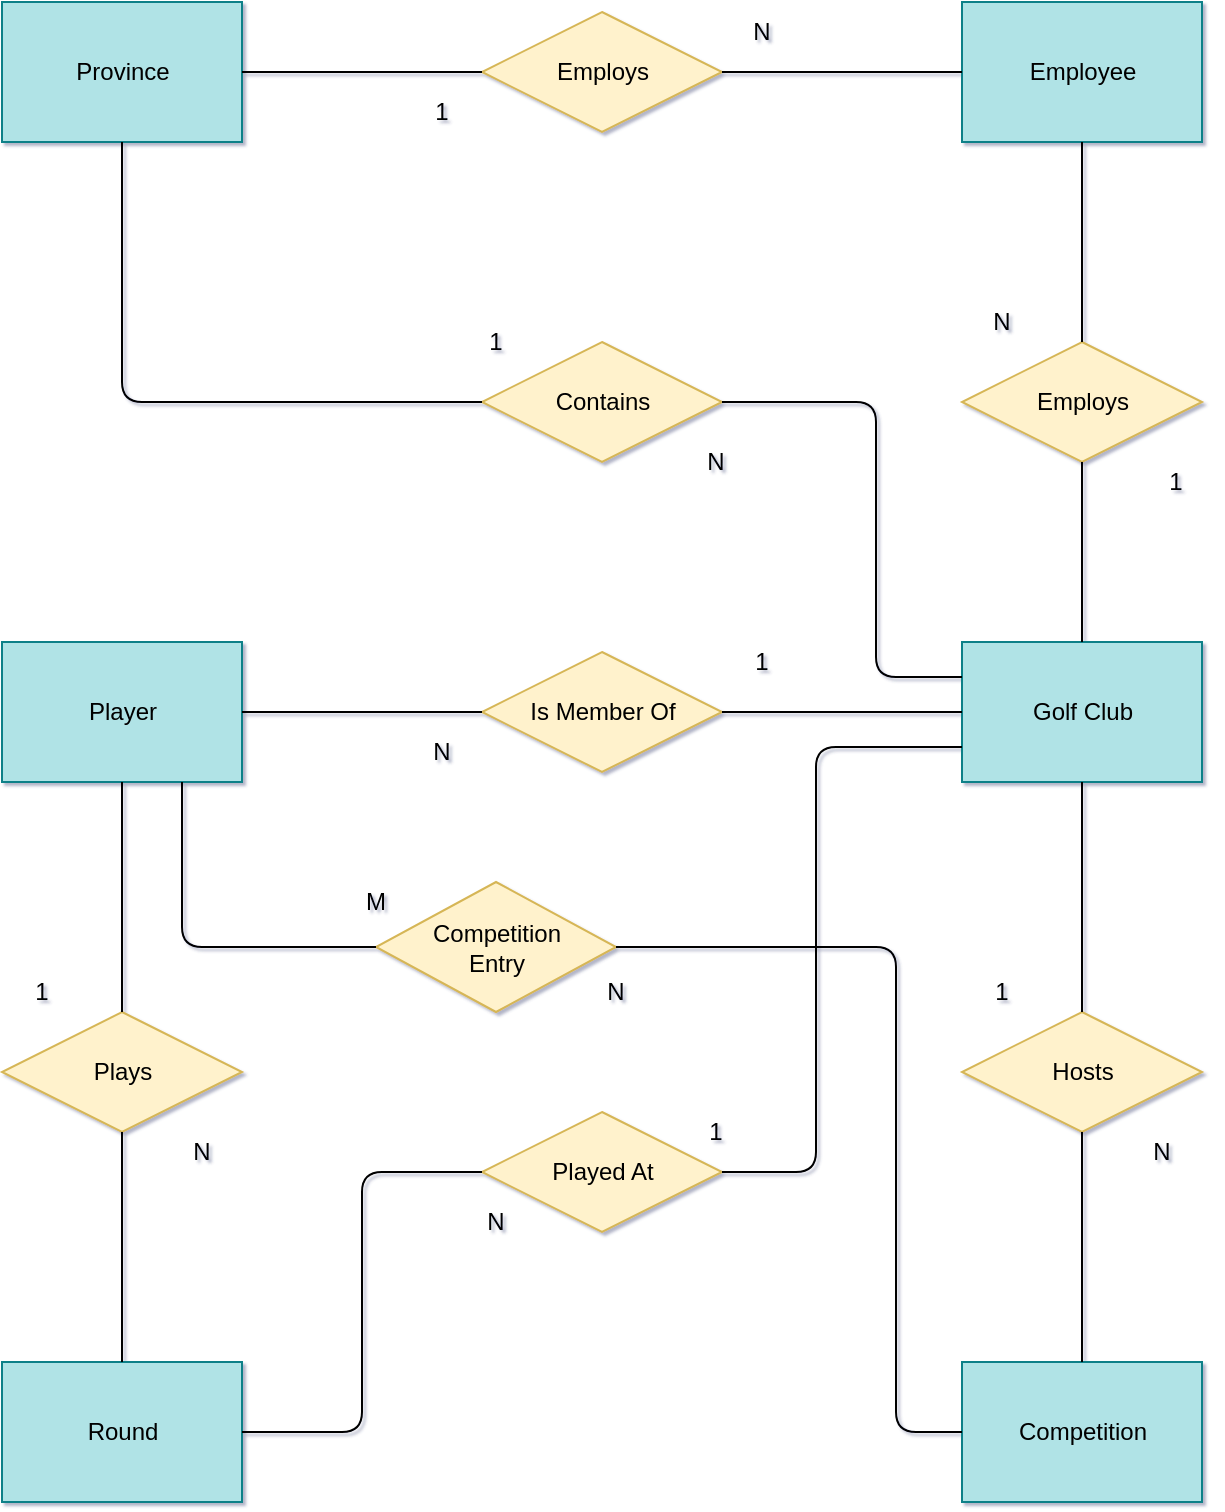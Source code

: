 <mxfile version="14.0.0" type="device" pages="4"><diagram name="Entity Relationships" id="efa7a0a1-bf9b-a30e-e6df-94a7791c09e9"><mxGraphModel dx="1426" dy="826" grid="1" gridSize="10" guides="1" tooltips="1" connect="1" arrows="1" fold="1" page="1" pageScale="1" pageWidth="826" pageHeight="1169" background="#ffffff" math="0" shadow="1"><root><mxCell id="0"/><mxCell id="1" parent="0"/><mxCell id="aJ1NaECFZjohbZhjhpwU-114" value="Province" style="html=1;dashed=0;whitespace=wrap;fillColor=#b0e3e6;strokeColor=#0e8088;" vertex="1" parent="1"><mxGeometry x="113" y="90" width="120" height="70" as="geometry"/></mxCell><mxCell id="aJ1NaECFZjohbZhjhpwU-115" value="Competition" style="html=1;dashed=0;whitespace=wrap;fillColor=#b0e3e6;strokeColor=#0e8088;" vertex="1" parent="1"><mxGeometry x="593" y="770" width="120" height="70" as="geometry"/></mxCell><mxCell id="aJ1NaECFZjohbZhjhpwU-116" value="Round" style="html=1;dashed=0;whitespace=wrap;fillColor=#b0e3e6;strokeColor=#0e8088;" vertex="1" parent="1"><mxGeometry x="113" y="770" width="120" height="70" as="geometry"/></mxCell><mxCell id="aJ1NaECFZjohbZhjhpwU-117" value="Golf Club" style="html=1;dashed=0;whitespace=wrap;fillColor=#b0e3e6;strokeColor=#0e8088;" vertex="1" parent="1"><mxGeometry x="593" y="410" width="120" height="70" as="geometry"/></mxCell><mxCell id="aJ1NaECFZjohbZhjhpwU-118" value="Player" style="html=1;dashed=0;whitespace=wrap;fillColor=#b0e3e6;strokeColor=#0e8088;" vertex="1" parent="1"><mxGeometry x="113" y="410" width="120" height="70" as="geometry"/></mxCell><mxCell id="aJ1NaECFZjohbZhjhpwU-119" value="Employee" style="html=1;dashed=0;whitespace=wrap;fillColor=#b0e3e6;strokeColor=#0e8088;" vertex="1" parent="1"><mxGeometry x="593" y="90" width="120" height="70" as="geometry"/></mxCell><mxCell id="aJ1NaECFZjohbZhjhpwU-129" value="Plays" style="shape=rhombus;html=1;dashed=0;whitespace=wrap;perimeter=rhombusPerimeter;fillColor=#fff2cc;strokeColor=#d6b656;" vertex="1" parent="1"><mxGeometry x="113" y="595" width="120" height="60" as="geometry"/></mxCell><mxCell id="aJ1NaECFZjohbZhjhpwU-130" value="Employs" style="shape=rhombus;html=1;dashed=0;whitespace=wrap;perimeter=rhombusPerimeter;fillColor=#fff2cc;strokeColor=#d6b656;" vertex="1" parent="1"><mxGeometry x="353" y="95" width="120" height="60" as="geometry"/></mxCell><mxCell id="aJ1NaECFZjohbZhjhpwU-131" value="Employs" style="shape=rhombus;html=1;dashed=0;whitespace=wrap;perimeter=rhombusPerimeter;fillColor=#fff2cc;strokeColor=#d6b656;" vertex="1" parent="1"><mxGeometry x="593" y="260" width="120" height="60" as="geometry"/></mxCell><mxCell id="aJ1NaECFZjohbZhjhpwU-132" value="Contains" style="shape=rhombus;html=1;dashed=0;whitespace=wrap;perimeter=rhombusPerimeter;fillColor=#fff2cc;strokeColor=#d6b656;" vertex="1" parent="1"><mxGeometry x="353" y="260" width="120" height="60" as="geometry"/></mxCell><mxCell id="aJ1NaECFZjohbZhjhpwU-133" value="Is Member Of" style="shape=rhombus;html=1;dashed=0;whitespace=wrap;perimeter=rhombusPerimeter;fillColor=#fff2cc;strokeColor=#d6b656;" vertex="1" parent="1"><mxGeometry x="353" y="415" width="120" height="60" as="geometry"/></mxCell><mxCell id="aJ1NaECFZjohbZhjhpwU-134" value="Hosts" style="shape=rhombus;html=1;dashed=0;whitespace=wrap;perimeter=rhombusPerimeter;fillColor=#fff2cc;strokeColor=#d6b656;" vertex="1" parent="1"><mxGeometry x="593" y="595" width="120" height="60" as="geometry"/></mxCell><mxCell id="aJ1NaECFZjohbZhjhpwU-135" value="Played At" style="shape=rhombus;html=1;dashed=0;whitespace=wrap;perimeter=rhombusPerimeter;fillColor=#fff2cc;strokeColor=#d6b656;" vertex="1" parent="1"><mxGeometry x="353" y="645" width="120" height="60" as="geometry"/></mxCell><mxCell id="aJ1NaECFZjohbZhjhpwU-136" value="Competition&lt;br&gt;Entry" style="shape=rhombus;html=1;dashed=0;whitespace=wrap;perimeter=rhombusPerimeter;fillColor=#fff2cc;strokeColor=#d6b656;" vertex="1" parent="1"><mxGeometry x="300" y="530" width="120" height="65" as="geometry"/></mxCell><mxCell id="aJ1NaECFZjohbZhjhpwU-139" value="" style="endArrow=none;html=1;strokeWidth=1;entryX=0;entryY=0.5;entryDx=0;entryDy=0;exitX=1;exitY=0.5;exitDx=0;exitDy=0;" edge="1" parent="1" source="aJ1NaECFZjohbZhjhpwU-114" target="aJ1NaECFZjohbZhjhpwU-130"><mxGeometry width="50" height="50" relative="1" as="geometry"><mxPoint x="513" y="470" as="sourcePoint"/><mxPoint x="563" y="420" as="targetPoint"/></mxGeometry></mxCell><mxCell id="aJ1NaECFZjohbZhjhpwU-140" value="" style="endArrow=none;html=1;strokeWidth=1;entryX=0;entryY=0.5;entryDx=0;entryDy=0;exitX=1;exitY=0.5;exitDx=0;exitDy=0;" edge="1" parent="1" source="aJ1NaECFZjohbZhjhpwU-133" target="aJ1NaECFZjohbZhjhpwU-117"><mxGeometry width="50" height="50" relative="1" as="geometry"><mxPoint x="513" y="470" as="sourcePoint"/><mxPoint x="563" y="420" as="targetPoint"/></mxGeometry></mxCell><mxCell id="aJ1NaECFZjohbZhjhpwU-141" value="" style="endArrow=none;html=1;strokeWidth=1;entryX=0;entryY=0.5;entryDx=0;entryDy=0;exitX=1;exitY=0.5;exitDx=0;exitDy=0;" edge="1" parent="1" source="aJ1NaECFZjohbZhjhpwU-118" target="aJ1NaECFZjohbZhjhpwU-133"><mxGeometry width="50" height="50" relative="1" as="geometry"><mxPoint x="483" y="455" as="sourcePoint"/><mxPoint x="603" y="455" as="targetPoint"/></mxGeometry></mxCell><mxCell id="aJ1NaECFZjohbZhjhpwU-142" value="" style="endArrow=none;html=1;strokeWidth=1;entryX=0;entryY=0.25;entryDx=0;entryDy=0;exitX=1;exitY=0.5;exitDx=0;exitDy=0;edgeStyle=orthogonalEdgeStyle;" edge="1" parent="1" source="aJ1NaECFZjohbZhjhpwU-132" target="aJ1NaECFZjohbZhjhpwU-117"><mxGeometry width="50" height="50" relative="1" as="geometry"><mxPoint x="513" y="470" as="sourcePoint"/><mxPoint x="563" y="420" as="targetPoint"/><Array as="points"><mxPoint x="550" y="290"/><mxPoint x="550" y="428"/></Array></mxGeometry></mxCell><mxCell id="aJ1NaECFZjohbZhjhpwU-143" value="" style="endArrow=none;html=1;strokeWidth=1;entryX=0;entryY=0.5;entryDx=0;entryDy=0;exitX=0.5;exitY=1;exitDx=0;exitDy=0;edgeStyle=orthogonalEdgeStyle;" edge="1" parent="1" source="aJ1NaECFZjohbZhjhpwU-114" target="aJ1NaECFZjohbZhjhpwU-132"><mxGeometry width="50" height="50" relative="1" as="geometry"><mxPoint x="513" y="470" as="sourcePoint"/><mxPoint x="563" y="420" as="targetPoint"/></mxGeometry></mxCell><mxCell id="aJ1NaECFZjohbZhjhpwU-144" value="" style="endArrow=none;html=1;strokeWidth=1;entryX=0;entryY=0.5;entryDx=0;entryDy=0;exitX=1;exitY=0.5;exitDx=0;exitDy=0;" edge="1" parent="1" source="aJ1NaECFZjohbZhjhpwU-130" target="aJ1NaECFZjohbZhjhpwU-119"><mxGeometry width="50" height="50" relative="1" as="geometry"><mxPoint x="513" y="470" as="sourcePoint"/><mxPoint x="563" y="420" as="targetPoint"/></mxGeometry></mxCell><mxCell id="aJ1NaECFZjohbZhjhpwU-145" value="" style="endArrow=none;html=1;strokeWidth=1;entryX=0.5;entryY=1;entryDx=0;entryDy=0;exitX=0.5;exitY=0;exitDx=0;exitDy=0;" edge="1" parent="1" source="aJ1NaECFZjohbZhjhpwU-131" target="aJ1NaECFZjohbZhjhpwU-119"><mxGeometry width="50" height="50" relative="1" as="geometry"><mxPoint x="513" y="470" as="sourcePoint"/><mxPoint x="563" y="420" as="targetPoint"/></mxGeometry></mxCell><mxCell id="aJ1NaECFZjohbZhjhpwU-146" value="" style="endArrow=none;html=1;strokeWidth=1;entryX=0.5;entryY=1;entryDx=0;entryDy=0;exitX=0.5;exitY=0;exitDx=0;exitDy=0;" edge="1" parent="1" source="aJ1NaECFZjohbZhjhpwU-117" target="aJ1NaECFZjohbZhjhpwU-131"><mxGeometry width="50" height="50" relative="1" as="geometry"><mxPoint x="513" y="470" as="sourcePoint"/><mxPoint x="563" y="420" as="targetPoint"/></mxGeometry></mxCell><mxCell id="aJ1NaECFZjohbZhjhpwU-147" value="" style="endArrow=none;html=1;strokeWidth=1;exitX=0.5;exitY=0;exitDx=0;exitDy=0;entryX=0.5;entryY=1;entryDx=0;entryDy=0;" edge="1" parent="1" source="aJ1NaECFZjohbZhjhpwU-115" target="aJ1NaECFZjohbZhjhpwU-134"><mxGeometry width="50" height="50" relative="1" as="geometry"><mxPoint x="513" y="470" as="sourcePoint"/><mxPoint x="563" y="420" as="targetPoint"/></mxGeometry></mxCell><mxCell id="aJ1NaECFZjohbZhjhpwU-148" value="" style="endArrow=none;html=1;strokeWidth=1;exitX=0.5;exitY=0;exitDx=0;exitDy=0;entryX=0.5;entryY=1;entryDx=0;entryDy=0;" edge="1" parent="1" source="aJ1NaECFZjohbZhjhpwU-134" target="aJ1NaECFZjohbZhjhpwU-117"><mxGeometry width="50" height="50" relative="1" as="geometry"><mxPoint x="513" y="470" as="sourcePoint"/><mxPoint x="563" y="420" as="targetPoint"/></mxGeometry></mxCell><mxCell id="aJ1NaECFZjohbZhjhpwU-149" value="" style="endArrow=none;html=1;strokeWidth=1;exitX=0.5;exitY=0;exitDx=0;exitDy=0;entryX=0.5;entryY=1;entryDx=0;entryDy=0;" edge="1" parent="1" source="aJ1NaECFZjohbZhjhpwU-129" target="aJ1NaECFZjohbZhjhpwU-118"><mxGeometry width="50" height="50" relative="1" as="geometry"><mxPoint x="663" y="780" as="sourcePoint"/><mxPoint x="663" y="665" as="targetPoint"/></mxGeometry></mxCell><mxCell id="aJ1NaECFZjohbZhjhpwU-150" value="" style="endArrow=none;html=1;strokeWidth=1;exitX=0.5;exitY=0;exitDx=0;exitDy=0;entryX=0.5;entryY=1;entryDx=0;entryDy=0;" edge="1" parent="1" source="aJ1NaECFZjohbZhjhpwU-116" target="aJ1NaECFZjohbZhjhpwU-129"><mxGeometry width="50" height="50" relative="1" as="geometry"><mxPoint x="673" y="790" as="sourcePoint"/><mxPoint x="673" y="675" as="targetPoint"/></mxGeometry></mxCell><mxCell id="aJ1NaECFZjohbZhjhpwU-151" value="" style="endArrow=none;html=1;strokeWidth=1;entryX=0;entryY=0.5;entryDx=0;entryDy=0;exitX=0.75;exitY=1;exitDx=0;exitDy=0;edgeStyle=orthogonalEdgeStyle;" edge="1" parent="1" source="aJ1NaECFZjohbZhjhpwU-118" target="aJ1NaECFZjohbZhjhpwU-136"><mxGeometry width="50" height="50" relative="1" as="geometry"><mxPoint x="243" y="170" as="sourcePoint"/><mxPoint x="363" y="300" as="targetPoint"/><Array as="points"><mxPoint x="203" y="563"/></Array></mxGeometry></mxCell><mxCell id="aJ1NaECFZjohbZhjhpwU-153" value="" style="endArrow=none;html=1;strokeWidth=1;exitX=1;exitY=0.5;exitDx=0;exitDy=0;entryX=0;entryY=0.5;entryDx=0;entryDy=0;edgeStyle=orthogonalEdgeStyle;" edge="1" parent="1" source="aJ1NaECFZjohbZhjhpwU-116" target="aJ1NaECFZjohbZhjhpwU-135"><mxGeometry width="50" height="50" relative="1" as="geometry"><mxPoint x="183" y="780" as="sourcePoint"/><mxPoint x="183" y="665" as="targetPoint"/></mxGeometry></mxCell><mxCell id="aJ1NaECFZjohbZhjhpwU-154" value="" style="endArrow=none;html=1;strokeWidth=1;exitX=1;exitY=0.5;exitDx=0;exitDy=0;entryX=0;entryY=0.75;entryDx=0;entryDy=0;edgeStyle=orthogonalEdgeStyle;" edge="1" parent="1" source="aJ1NaECFZjohbZhjhpwU-135" target="aJ1NaECFZjohbZhjhpwU-117"><mxGeometry width="50" height="50" relative="1" as="geometry"><mxPoint x="193" y="790" as="sourcePoint"/><mxPoint x="193" y="675" as="targetPoint"/><Array as="points"><mxPoint x="520" y="675"/><mxPoint x="520" y="463"/></Array></mxGeometry></mxCell><mxCell id="WpewdBB0SZCiJzVTN840-2" value="N" style="text;html=1;strokeColor=none;fillColor=none;align=center;verticalAlign=middle;whiteSpace=wrap;rounded=0;" vertex="1" parent="1"><mxGeometry x="473" y="95" width="40" height="20" as="geometry"/></mxCell><mxCell id="WpewdBB0SZCiJzVTN840-4" value="N" style="text;html=1;strokeColor=none;fillColor=none;align=center;verticalAlign=middle;whiteSpace=wrap;rounded=0;" vertex="1" parent="1"><mxGeometry x="450" y="310" width="40" height="20" as="geometry"/></mxCell><mxCell id="WpewdBB0SZCiJzVTN840-5" value="N" style="text;html=1;strokeColor=none;fillColor=none;align=center;verticalAlign=middle;whiteSpace=wrap;rounded=0;" vertex="1" parent="1"><mxGeometry x="593" y="240" width="40" height="20" as="geometry"/></mxCell><mxCell id="WpewdBB0SZCiJzVTN840-6" value="N" style="text;html=1;strokeColor=none;fillColor=none;align=center;verticalAlign=middle;whiteSpace=wrap;rounded=0;" vertex="1" parent="1"><mxGeometry x="313" y="455" width="40" height="20" as="geometry"/></mxCell><mxCell id="WpewdBB0SZCiJzVTN840-7" value="N" style="text;html=1;strokeColor=none;fillColor=none;align=center;verticalAlign=middle;whiteSpace=wrap;rounded=0;" vertex="1" parent="1"><mxGeometry x="193" y="655" width="40" height="20" as="geometry"/></mxCell><mxCell id="WpewdBB0SZCiJzVTN840-8" value="N" style="text;html=1;strokeColor=none;fillColor=none;align=center;verticalAlign=middle;whiteSpace=wrap;rounded=0;" vertex="1" parent="1"><mxGeometry x="673" y="655" width="40" height="20" as="geometry"/></mxCell><mxCell id="WpewdBB0SZCiJzVTN840-9" value="N" style="text;html=1;strokeColor=none;fillColor=none;align=center;verticalAlign=middle;whiteSpace=wrap;rounded=0;" vertex="1" parent="1"><mxGeometry x="340" y="690" width="40" height="20" as="geometry"/></mxCell><mxCell id="WpewdBB0SZCiJzVTN840-10" value="N" style="text;html=1;strokeColor=none;fillColor=none;align=center;verticalAlign=middle;whiteSpace=wrap;rounded=0;" vertex="1" parent="1"><mxGeometry x="400" y="575" width="40" height="20" as="geometry"/></mxCell><mxCell id="WpewdBB0SZCiJzVTN840-11" value="M" style="text;html=1;strokeColor=none;fillColor=none;align=center;verticalAlign=middle;whiteSpace=wrap;rounded=0;" vertex="1" parent="1"><mxGeometry x="280" y="530" width="40" height="20" as="geometry"/></mxCell><mxCell id="WpewdBB0SZCiJzVTN840-12" value="1" style="text;html=1;strokeColor=none;fillColor=none;align=center;verticalAlign=middle;whiteSpace=wrap;rounded=0;" vertex="1" parent="1"><mxGeometry x="450" y="645" width="40" height="20" as="geometry"/></mxCell><mxCell id="WpewdBB0SZCiJzVTN840-13" value="1" style="text;html=1;strokeColor=none;fillColor=none;align=center;verticalAlign=middle;whiteSpace=wrap;rounded=0;" vertex="1" parent="1"><mxGeometry x="593" y="575" width="40" height="20" as="geometry"/></mxCell><mxCell id="WpewdBB0SZCiJzVTN840-14" value="1" style="text;html=1;strokeColor=none;fillColor=none;align=center;verticalAlign=middle;whiteSpace=wrap;rounded=0;" vertex="1" parent="1"><mxGeometry x="113" y="575" width="40" height="20" as="geometry"/></mxCell><mxCell id="WpewdBB0SZCiJzVTN840-15" value="1" style="text;html=1;strokeColor=none;fillColor=none;align=center;verticalAlign=middle;whiteSpace=wrap;rounded=0;" vertex="1" parent="1"><mxGeometry x="473" y="410" width="40" height="20" as="geometry"/></mxCell><mxCell id="WpewdBB0SZCiJzVTN840-16" value="1" style="text;html=1;strokeColor=none;fillColor=none;align=center;verticalAlign=middle;whiteSpace=wrap;rounded=0;" vertex="1" parent="1"><mxGeometry x="340" y="250" width="40" height="20" as="geometry"/></mxCell><mxCell id="WpewdBB0SZCiJzVTN840-17" value="1" style="text;html=1;strokeColor=none;fillColor=none;align=center;verticalAlign=middle;whiteSpace=wrap;rounded=0;" vertex="1" parent="1"><mxGeometry x="680" y="320" width="40" height="20" as="geometry"/></mxCell><mxCell id="WpewdBB0SZCiJzVTN840-18" value="1" style="text;html=1;strokeColor=none;fillColor=none;align=center;verticalAlign=middle;whiteSpace=wrap;rounded=0;" vertex="1" parent="1"><mxGeometry x="313" y="135" width="40" height="20" as="geometry"/></mxCell><mxCell id="GudYPZHk6lKp38wkkl1_-2" value="" style="endArrow=none;html=1;shadow=0;strokeWidth=1;exitX=1;exitY=0.5;exitDx=0;exitDy=0;entryX=0;entryY=0.5;entryDx=0;entryDy=0;edgeStyle=orthogonalEdgeStyle;" edge="1" parent="1" source="aJ1NaECFZjohbZhjhpwU-136" target="aJ1NaECFZjohbZhjhpwU-115"><mxGeometry width="50" height="50" relative="1" as="geometry"><mxPoint x="520" y="470" as="sourcePoint"/><mxPoint x="570" y="420" as="targetPoint"/><Array as="points"><mxPoint x="560" y="563"/><mxPoint x="560" y="805"/></Array></mxGeometry></mxCell></root></mxGraphModel></diagram><diagram id="97TJKHPS1Aj57v9AISDd" name="Entities w Attributes"><mxGraphModel dx="1426" dy="826" grid="1" gridSize="10" guides="1" tooltips="1" connect="1" arrows="1" fold="1" page="1" pageScale="1" pageWidth="827" pageHeight="1169" math="0" shadow="0"><root><mxCell id="lSd_JHpgcuYh-PBh5swf-0"/><mxCell id="lSd_JHpgcuYh-PBh5swf-1" parent="lSd_JHpgcuYh-PBh5swf-0"/></root></mxGraphModel></diagram><diagram id="tAl5-dcE2RO-F9jTr4et" name="Relational Schema"><mxGraphModel dx="1426" dy="826" grid="1" gridSize="10" guides="1" tooltips="1" connect="1" arrows="1" fold="1" page="1" pageScale="1" pageWidth="827" pageHeight="1169" math="0" shadow="0"><root><mxCell id="bvkUNRSlNTNUBlz4mh1Y-0"/><mxCell id="bvkUNRSlNTNUBlz4mh1Y-1" parent="bvkUNRSlNTNUBlz4mh1Y-0"/><mxCell id="2SIiFBb04aL1RJ1mi6Hf-44" value="Competition Entry" style="swimlane;fontStyle=0;childLayout=stackLayout;horizontal=1;startSize=26;horizontalStack=0;resizeParent=1;resizeParentMax=0;resizeLast=0;collapsible=1;marginBottom=0;align=center;fontSize=14;rounded=0;sketch=0;strokeColor=#006658;fillColor=#21C0A5;" vertex="1" parent="bvkUNRSlNTNUBlz4mh1Y-1"><mxGeometry x="530" y="80" width="180" height="86" as="geometry"/></mxCell><mxCell id="2SIiFBb04aL1RJ1mi6Hf-45" value="Player_ID" style="text;strokeColor=none;fillColor=none;spacingLeft=4;spacingRight=4;overflow=hidden;rotatable=0;points=[[0,0.5],[1,0.5]];portConstraint=eastwest;fontSize=12;fontStyle=1" vertex="1" parent="2SIiFBb04aL1RJ1mi6Hf-44"><mxGeometry y="26" width="180" height="30" as="geometry"/></mxCell><mxCell id="2SIiFBb04aL1RJ1mi6Hf-46" value="Competition_ID" style="text;strokeColor=none;fillColor=none;spacingLeft=4;spacingRight=4;overflow=hidden;rotatable=0;points=[[0,0.5],[1,0.5]];portConstraint=eastwest;fontSize=12;fontStyle=1" vertex="1" parent="2SIiFBb04aL1RJ1mi6Hf-44"><mxGeometry y="56" width="180" height="30" as="geometry"/></mxCell><mxCell id="8sVVd010D_qbz9oOR5DT-0" value="Player" style="swimlane;fontStyle=0;childLayout=stackLayout;horizontal=1;startSize=26;horizontalStack=0;resizeParent=1;resizeParentMax=0;resizeLast=0;collapsible=1;marginBottom=0;align=center;fontSize=14;rounded=0;sketch=0;strokeColor=#006658;fillColor=#21C0A5;" vertex="1" parent="bvkUNRSlNTNUBlz4mh1Y-1"><mxGeometry x="100" y="80" width="180" height="236" as="geometry"/></mxCell><mxCell id="8sVVd010D_qbz9oOR5DT-1" value="Player_ID" style="text;strokeColor=none;fillColor=none;spacingLeft=4;spacingRight=4;overflow=hidden;rotatable=0;points=[[0,0.5],[1,0.5]];portConstraint=eastwest;fontSize=12;fontStyle=5" vertex="1" parent="8sVVd010D_qbz9oOR5DT-0"><mxGeometry y="26" width="180" height="30" as="geometry"/></mxCell><mxCell id="8sVVd010D_qbz9oOR5DT-2" value="First_Name" style="text;strokeColor=none;fillColor=none;spacingLeft=4;spacingRight=4;overflow=hidden;rotatable=0;points=[[0,0.5],[1,0.5]];portConstraint=eastwest;fontSize=12;" vertex="1" parent="8sVVd010D_qbz9oOR5DT-0"><mxGeometry y="56" width="180" height="30" as="geometry"/></mxCell><mxCell id="8sVVd010D_qbz9oOR5DT-3" value="Last_Name" style="text;strokeColor=none;fillColor=none;spacingLeft=4;spacingRight=4;overflow=hidden;rotatable=0;points=[[0,0.5],[1,0.5]];portConstraint=eastwest;fontSize=12;" vertex="1" parent="8sVVd010D_qbz9oOR5DT-0"><mxGeometry y="86" width="180" height="30" as="geometry"/></mxCell><mxCell id="8sVVd010D_qbz9oOR5DT-9" value="DOB" style="text;strokeColor=none;fillColor=none;spacingLeft=4;spacingRight=4;overflow=hidden;rotatable=0;points=[[0,0.5],[1,0.5]];portConstraint=eastwest;fontSize=12;rounded=0;sketch=0;" vertex="1" parent="8sVVd010D_qbz9oOR5DT-0"><mxGeometry y="116" width="180" height="30" as="geometry"/></mxCell><mxCell id="8sVVd010D_qbz9oOR5DT-10" value="OWGR" style="text;strokeColor=none;fillColor=none;spacingLeft=4;spacingRight=4;overflow=hidden;rotatable=0;points=[[0,0.5],[1,0.5]];portConstraint=eastwest;fontSize=12;rounded=0;sketch=0;" vertex="1" parent="8sVVd010D_qbz9oOR5DT-0"><mxGeometry y="146" width="180" height="30" as="geometry"/></mxCell><mxCell id="8sVVd010D_qbz9oOR5DT-11" value="Handicap" style="text;strokeColor=none;fillColor=none;spacingLeft=4;spacingRight=4;overflow=hidden;rotatable=0;points=[[0,0.5],[1,0.5]];portConstraint=eastwest;fontSize=12;rounded=0;sketch=0;fontStyle=0" vertex="1" parent="8sVVd010D_qbz9oOR5DT-0"><mxGeometry y="176" width="180" height="30" as="geometry"/></mxCell><mxCell id="8sVVd010D_qbz9oOR5DT-8" value="Club_ID" style="text;strokeColor=none;fillColor=none;spacingLeft=4;spacingRight=4;overflow=hidden;rotatable=0;points=[[0,0.5],[1,0.5]];portConstraint=eastwest;fontSize=12;rounded=0;sketch=0;fontStyle=1" vertex="1" parent="8sVVd010D_qbz9oOR5DT-0"><mxGeometry y="206" width="180" height="30" as="geometry"/></mxCell><mxCell id="8sVVd010D_qbz9oOR5DT-12" value="Competition" style="swimlane;fontStyle=0;childLayout=stackLayout;horizontal=1;startSize=26;horizontalStack=0;resizeParent=1;resizeParentMax=0;resizeLast=0;collapsible=1;marginBottom=0;align=center;fontSize=14;rounded=0;sketch=0;strokeColor=#006658;fillColor=#21C0A5;" vertex="1" parent="bvkUNRSlNTNUBlz4mh1Y-1"><mxGeometry x="530" y="240" width="180" height="146" as="geometry"/></mxCell><mxCell id="8sVVd010D_qbz9oOR5DT-13" value="Competition_ID" style="text;strokeColor=none;fillColor=none;spacingLeft=4;spacingRight=4;overflow=hidden;rotatable=0;points=[[0,0.5],[1,0.5]];portConstraint=eastwest;fontSize=12;fontStyle=5" vertex="1" parent="8sVVd010D_qbz9oOR5DT-12"><mxGeometry y="26" width="180" height="30" as="geometry"/></mxCell><mxCell id="8sVVd010D_qbz9oOR5DT-14" value="Name" style="text;strokeColor=none;fillColor=none;spacingLeft=4;spacingRight=4;overflow=hidden;rotatable=0;points=[[0,0.5],[1,0.5]];portConstraint=eastwest;fontSize=12;" vertex="1" parent="8sVVd010D_qbz9oOR5DT-12"><mxGeometry y="56" width="180" height="30" as="geometry"/></mxCell><mxCell id="8sVVd010D_qbz9oOR5DT-16" value="Date" style="text;strokeColor=none;fillColor=none;spacingLeft=4;spacingRight=4;overflow=hidden;rotatable=0;points=[[0,0.5],[1,0.5]];portConstraint=eastwest;fontSize=12;rounded=0;sketch=0;" vertex="1" parent="8sVVd010D_qbz9oOR5DT-12"><mxGeometry y="86" width="180" height="30" as="geometry"/></mxCell><mxCell id="8sVVd010D_qbz9oOR5DT-15" value="Club_ID" style="text;strokeColor=none;fillColor=none;spacingLeft=4;spacingRight=4;overflow=hidden;rotatable=0;points=[[0,0.5],[1,0.5]];portConstraint=eastwest;fontSize=12;labelBackgroundColor=#ffffff;fontStyle=1" vertex="1" parent="8sVVd010D_qbz9oOR5DT-12"><mxGeometry y="116" width="180" height="30" as="geometry"/></mxCell><mxCell id="8sVVd010D_qbz9oOR5DT-17" value="Golf_Club" style="swimlane;fontStyle=0;childLayout=stackLayout;horizontal=1;startSize=26;horizontalStack=0;resizeParent=1;resizeParentMax=0;resizeLast=0;collapsible=1;marginBottom=0;align=center;fontSize=14;rounded=0;sketch=0;strokeColor=#006658;fillColor=#21C0A5;" vertex="1" parent="bvkUNRSlNTNUBlz4mh1Y-1"><mxGeometry x="530" y="439" width="180" height="176" as="geometry"/></mxCell><mxCell id="8sVVd010D_qbz9oOR5DT-18" value="Club_ID" style="text;strokeColor=none;fillColor=none;spacingLeft=4;spacingRight=4;overflow=hidden;rotatable=0;points=[[0,0.5],[1,0.5]];portConstraint=eastwest;fontSize=12;fontStyle=5" vertex="1" parent="8sVVd010D_qbz9oOR5DT-17"><mxGeometry y="26" width="180" height="30" as="geometry"/></mxCell><mxCell id="8sVVd010D_qbz9oOR5DT-19" value="Name" style="text;strokeColor=none;fillColor=none;spacingLeft=4;spacingRight=4;overflow=hidden;rotatable=0;points=[[0,0.5],[1,0.5]];portConstraint=eastwest;fontSize=12;" vertex="1" parent="8sVVd010D_qbz9oOR5DT-17"><mxGeometry y="56" width="180" height="30" as="geometry"/></mxCell><mxCell id="8sVVd010D_qbz9oOR5DT-20" value="Address" style="text;strokeColor=none;fillColor=none;spacingLeft=4;spacingRight=4;overflow=hidden;rotatable=0;points=[[0,0.5],[1,0.5]];portConstraint=eastwest;fontSize=12;rounded=0;sketch=0;" vertex="1" parent="8sVVd010D_qbz9oOR5DT-17"><mxGeometry y="86" width="180" height="30" as="geometry"/></mxCell><mxCell id="8sVVd010D_qbz9oOR5DT-21" value="Phone Number" style="text;strokeColor=none;fillColor=none;spacingLeft=4;spacingRight=4;overflow=hidden;rotatable=0;points=[[0,0.5],[1,0.5]];portConstraint=eastwest;fontSize=12;" vertex="1" parent="8sVVd010D_qbz9oOR5DT-17"><mxGeometry y="116" width="180" height="30" as="geometry"/></mxCell><mxCell id="8sVVd010D_qbz9oOR5DT-22" value="Province_ID" style="text;strokeColor=none;fillColor=none;spacingLeft=4;spacingRight=4;overflow=hidden;rotatable=0;points=[[0,0.5],[1,0.5]];portConstraint=eastwest;fontSize=12;rounded=0;labelBackgroundColor=none;sketch=0;fontStyle=1" vertex="1" parent="8sVVd010D_qbz9oOR5DT-17"><mxGeometry y="146" width="180" height="30" as="geometry"/></mxCell><mxCell id="8sVVd010D_qbz9oOR5DT-23" value="Round" style="swimlane;fontStyle=0;childLayout=stackLayout;horizontal=1;startSize=26;horizontalStack=0;resizeParent=1;resizeParentMax=0;resizeLast=0;collapsible=1;marginBottom=0;align=center;fontSize=14;rounded=0;sketch=0;strokeColor=#006658;fillColor=#21C0A5;" vertex="1" parent="bvkUNRSlNTNUBlz4mh1Y-1"><mxGeometry x="100" y="400" width="180" height="206" as="geometry"/></mxCell><mxCell id="8sVVd010D_qbz9oOR5DT-24" value="Round_ID" style="text;strokeColor=none;fillColor=none;spacingLeft=4;spacingRight=4;overflow=hidden;rotatable=0;points=[[0,0.5],[1,0.5]];portConstraint=eastwest;fontSize=12;fontStyle=5" vertex="1" parent="8sVVd010D_qbz9oOR5DT-23"><mxGeometry y="26" width="180" height="30" as="geometry"/></mxCell><mxCell id="8sVVd010D_qbz9oOR5DT-27" value="Date" style="text;strokeColor=none;fillColor=none;spacingLeft=4;spacingRight=4;overflow=hidden;rotatable=0;points=[[0,0.5],[1,0.5]];portConstraint=eastwest;fontSize=12;" vertex="1" parent="8sVVd010D_qbz9oOR5DT-23"><mxGeometry y="56" width="180" height="30" as="geometry"/></mxCell><mxCell id="8sVVd010D_qbz9oOR5DT-25" value="Gross_Score" style="text;strokeColor=none;fillColor=none;spacingLeft=4;spacingRight=4;overflow=hidden;rotatable=0;points=[[0,0.5],[1,0.5]];portConstraint=eastwest;fontSize=12;" vertex="1" parent="8sVVd010D_qbz9oOR5DT-23"><mxGeometry y="86" width="180" height="30" as="geometry"/></mxCell><mxCell id="8sVVd010D_qbz9oOR5DT-26" value="Net_Score" style="text;strokeColor=none;fillColor=none;spacingLeft=4;spacingRight=4;overflow=hidden;rotatable=0;points=[[0,0.5],[1,0.5]];portConstraint=eastwest;fontSize=12;rounded=0;sketch=0;" vertex="1" parent="8sVVd010D_qbz9oOR5DT-23"><mxGeometry y="116" width="180" height="30" as="geometry"/></mxCell><mxCell id="8sVVd010D_qbz9oOR5DT-29" value="Player_ID" style="text;strokeColor=none;fillColor=none;spacingLeft=4;spacingRight=4;overflow=hidden;rotatable=0;points=[[0,0.5],[1,0.5]];portConstraint=eastwest;fontSize=12;rounded=0;labelBackgroundColor=none;sketch=0;fontStyle=1" vertex="1" parent="8sVVd010D_qbz9oOR5DT-23"><mxGeometry y="146" width="180" height="30" as="geometry"/></mxCell><mxCell id="8sVVd010D_qbz9oOR5DT-28" value="Club_ID" style="text;strokeColor=none;fillColor=none;spacingLeft=4;spacingRight=4;overflow=hidden;rotatable=0;points=[[0,0.5],[1,0.5]];portConstraint=eastwest;fontSize=12;rounded=0;labelBackgroundColor=none;sketch=0;fontStyle=1" vertex="1" parent="8sVVd010D_qbz9oOR5DT-23"><mxGeometry y="176" width="180" height="30" as="geometry"/></mxCell><mxCell id="8sVVd010D_qbz9oOR5DT-31" value="" style="endArrow=none;html=1;strokeColor=#006658;fillColor=#21C0A5;fontSize=14;fontColor=#000000;exitX=1;exitY=0.5;exitDx=0;exitDy=0;entryX=0;entryY=0.5;entryDx=0;entryDy=0;startArrow=block;startFill=1;edgeStyle=orthogonalEdgeStyle;" edge="1" parent="bvkUNRSlNTNUBlz4mh1Y-1" source="8sVVd010D_qbz9oOR5DT-1" target="2SIiFBb04aL1RJ1mi6Hf-45"><mxGeometry width="50" height="50" relative="1" as="geometry"><mxPoint x="300" y="400" as="sourcePoint"/><mxPoint x="350" y="350" as="targetPoint"/></mxGeometry></mxCell><mxCell id="8sVVd010D_qbz9oOR5DT-32" value="" style="endArrow=none;html=1;strokeColor=#006658;fillColor=#21C0A5;fontSize=14;fontColor=#000000;exitX=0;exitY=0.5;exitDx=0;exitDy=0;entryX=0;entryY=0.5;entryDx=0;entryDy=0;startArrow=block;startFill=1;edgeStyle=orthogonalEdgeStyle;" edge="1" parent="bvkUNRSlNTNUBlz4mh1Y-1" source="8sVVd010D_qbz9oOR5DT-13" target="2SIiFBb04aL1RJ1mi6Hf-46"><mxGeometry width="50" height="50" relative="1" as="geometry"><mxPoint x="290" y="131" as="sourcePoint"/><mxPoint x="540" y="131" as="targetPoint"/><Array as="points"><mxPoint x="490" y="281"/><mxPoint x="490" y="151"/></Array></mxGeometry></mxCell><mxCell id="8sVVd010D_qbz9oOR5DT-34" value="" style="endArrow=none;html=1;strokeColor=#006658;fillColor=#21C0A5;fontSize=14;fontColor=#000000;exitX=0;exitY=0.5;exitDx=0;exitDy=0;entryX=0;entryY=0.5;entryDx=0;entryDy=0;startArrow=block;startFill=1;edgeStyle=orthogonalEdgeStyle;" edge="1" parent="bvkUNRSlNTNUBlz4mh1Y-1" source="8sVVd010D_qbz9oOR5DT-1" target="8sVVd010D_qbz9oOR5DT-29"><mxGeometry width="50" height="50" relative="1" as="geometry"><mxPoint x="290" y="131" as="sourcePoint"/><mxPoint x="540" y="131" as="targetPoint"/><Array as="points"><mxPoint x="60" y="121"/><mxPoint x="60" y="561"/></Array></mxGeometry></mxCell><mxCell id="8sVVd010D_qbz9oOR5DT-35" value="" style="endArrow=none;html=1;strokeColor=#006658;fillColor=#21C0A5;fontSize=14;fontColor=#000000;entryX=1;entryY=0.5;entryDx=0;entryDy=0;startArrow=block;startFill=1;edgeStyle=orthogonalEdgeStyle;exitX=0;exitY=0.5;exitDx=0;exitDy=0;" edge="1" parent="bvkUNRSlNTNUBlz4mh1Y-1" source="8sVVd010D_qbz9oOR5DT-18" target="8sVVd010D_qbz9oOR5DT-28"><mxGeometry width="50" height="50" relative="1" as="geometry"><mxPoint x="500" y="410" as="sourcePoint"/><mxPoint x="540" y="161" as="targetPoint"/><Array as="points"><mxPoint x="360" y="480"/><mxPoint x="360" y="591"/></Array></mxGeometry></mxCell><mxCell id="8sVVd010D_qbz9oOR5DT-36" value="" style="endArrow=none;html=1;strokeColor=#006658;fillColor=#21C0A5;fontSize=14;fontColor=#000000;exitX=1;exitY=0.5;exitDx=0;exitDy=0;entryX=1;entryY=0.5;entryDx=0;entryDy=0;startArrow=block;startFill=1;edgeStyle=orthogonalEdgeStyle;" edge="1" parent="bvkUNRSlNTNUBlz4mh1Y-1" source="8sVVd010D_qbz9oOR5DT-18" target="8sVVd010D_qbz9oOR5DT-15"><mxGeometry width="50" height="50" relative="1" as="geometry"><mxPoint x="540" y="291" as="sourcePoint"/><mxPoint x="540" y="161" as="targetPoint"/><Array as="points"><mxPoint x="750" y="480"/><mxPoint x="750" y="371"/></Array></mxGeometry></mxCell><mxCell id="8sVVd010D_qbz9oOR5DT-37" value="" style="endArrow=none;html=1;strokeColor=#006658;fillColor=#21C0A5;fontSize=14;fontColor=#000000;exitX=0;exitY=0.5;exitDx=0;exitDy=0;entryX=1;entryY=0.5;entryDx=0;entryDy=0;startArrow=block;startFill=1;edgeStyle=orthogonalEdgeStyle;" edge="1" parent="bvkUNRSlNTNUBlz4mh1Y-1" source="8sVVd010D_qbz9oOR5DT-18" target="8sVVd010D_qbz9oOR5DT-8"><mxGeometry width="50" height="50" relative="1" as="geometry"><mxPoint x="290" y="131" as="sourcePoint"/><mxPoint x="540" y="131" as="targetPoint"/><Array as="points"><mxPoint x="440" y="480"/><mxPoint x="440" y="301"/></Array></mxGeometry></mxCell><mxCell id="8sVVd010D_qbz9oOR5DT-38" value="Employee" style="swimlane;fontStyle=0;childLayout=stackLayout;horizontal=1;startSize=26;horizontalStack=0;resizeParent=1;resizeParentMax=0;resizeLast=0;collapsible=1;marginBottom=0;align=center;fontSize=14;rounded=0;sketch=0;strokeColor=#006658;fillColor=#21C0A5;" vertex="1" parent="bvkUNRSlNTNUBlz4mh1Y-1"><mxGeometry x="530" y="680" width="180" height="266" as="geometry"/></mxCell><mxCell id="8sVVd010D_qbz9oOR5DT-52" value="Employee_ID" style="text;strokeColor=none;fillColor=none;spacingLeft=4;spacingRight=4;overflow=hidden;rotatable=0;points=[[0,0.5],[1,0.5]];portConstraint=eastwest;fontSize=12;rounded=0;labelBackgroundColor=none;sketch=0;fontStyle=5" vertex="1" parent="8sVVd010D_qbz9oOR5DT-38"><mxGeometry y="26" width="180" height="30" as="geometry"/></mxCell><mxCell id="8sVVd010D_qbz9oOR5DT-40" value="First_Name" style="text;strokeColor=none;fillColor=none;spacingLeft=4;spacingRight=4;overflow=hidden;rotatable=0;points=[[0,0.5],[1,0.5]];portConstraint=eastwest;fontSize=12;" vertex="1" parent="8sVVd010D_qbz9oOR5DT-38"><mxGeometry y="56" width="180" height="30" as="geometry"/></mxCell><mxCell id="8sVVd010D_qbz9oOR5DT-41" value="Last_Name" style="text;strokeColor=none;fillColor=none;spacingLeft=4;spacingRight=4;overflow=hidden;rotatable=0;points=[[0,0.5],[1,0.5]];portConstraint=eastwest;fontSize=12;rounded=0;sketch=0;" vertex="1" parent="8sVVd010D_qbz9oOR5DT-38"><mxGeometry y="86" width="180" height="30" as="geometry"/></mxCell><mxCell id="8sVVd010D_qbz9oOR5DT-42" value="Role" style="text;strokeColor=none;fillColor=none;spacingLeft=4;spacingRight=4;overflow=hidden;rotatable=0;points=[[0,0.5],[1,0.5]];portConstraint=eastwest;fontSize=12;" vertex="1" parent="8sVVd010D_qbz9oOR5DT-38"><mxGeometry y="116" width="180" height="30" as="geometry"/></mxCell><mxCell id="8sVVd010D_qbz9oOR5DT-54" value="Salary" style="text;strokeColor=none;fillColor=none;spacingLeft=4;spacingRight=4;overflow=hidden;rotatable=0;points=[[0,0.5],[1,0.5]];portConstraint=eastwest;fontSize=12;rounded=0;labelBackgroundColor=none;sketch=0;" vertex="1" parent="8sVVd010D_qbz9oOR5DT-38"><mxGeometry y="146" width="180" height="30" as="geometry"/></mxCell><mxCell id="8sVVd010D_qbz9oOR5DT-53" value="DOB" style="text;strokeColor=none;fillColor=none;spacingLeft=4;spacingRight=4;overflow=hidden;rotatable=0;points=[[0,0.5],[1,0.5]];portConstraint=eastwest;fontSize=12;rounded=0;labelBackgroundColor=none;sketch=0;" vertex="1" parent="8sVVd010D_qbz9oOR5DT-38"><mxGeometry y="176" width="180" height="30" as="geometry"/></mxCell><mxCell id="8sVVd010D_qbz9oOR5DT-39" value="Club_ID" style="text;strokeColor=none;fillColor=none;spacingLeft=4;spacingRight=4;overflow=hidden;rotatable=0;points=[[0,0.5],[1,0.5]];portConstraint=eastwest;fontSize=12;fontStyle=1" vertex="1" parent="8sVVd010D_qbz9oOR5DT-38"><mxGeometry y="206" width="180" height="30" as="geometry"/></mxCell><mxCell id="8sVVd010D_qbz9oOR5DT-43" value="Province_ID" style="text;strokeColor=none;fillColor=none;spacingLeft=4;spacingRight=4;overflow=hidden;rotatable=0;points=[[0,0.5],[1,0.5]];portConstraint=eastwest;fontSize=12;rounded=0;labelBackgroundColor=none;sketch=0;fontStyle=1" vertex="1" parent="8sVVd010D_qbz9oOR5DT-38"><mxGeometry y="236" width="180" height="30" as="geometry"/></mxCell><mxCell id="8sVVd010D_qbz9oOR5DT-44" value="Province" style="swimlane;fontStyle=0;childLayout=stackLayout;horizontal=1;startSize=26;horizontalStack=0;resizeParent=1;resizeParentMax=0;resizeLast=0;collapsible=1;marginBottom=0;align=center;fontSize=14;rounded=0;sketch=0;strokeColor=#006658;fillColor=#21C0A5;" vertex="1" parent="bvkUNRSlNTNUBlz4mh1Y-1"><mxGeometry x="100" y="680" width="180" height="146" as="geometry"/></mxCell><mxCell id="8sVVd010D_qbz9oOR5DT-45" value="Province_ID" style="text;strokeColor=none;fillColor=none;spacingLeft=4;spacingRight=4;overflow=hidden;rotatable=0;points=[[0,0.5],[1,0.5]];portConstraint=eastwest;fontSize=12;fontStyle=5" vertex="1" parent="8sVVd010D_qbz9oOR5DT-44"><mxGeometry y="26" width="180" height="30" as="geometry"/></mxCell><mxCell id="8sVVd010D_qbz9oOR5DT-46" value="Name" style="text;strokeColor=none;fillColor=none;spacingLeft=4;spacingRight=4;overflow=hidden;rotatable=0;points=[[0,0.5],[1,0.5]];portConstraint=eastwest;fontSize=12;" vertex="1" parent="8sVVd010D_qbz9oOR5DT-44"><mxGeometry y="56" width="180" height="30" as="geometry"/></mxCell><mxCell id="8sVVd010D_qbz9oOR5DT-48" value="Phone Number" style="text;strokeColor=none;fillColor=none;spacingLeft=4;spacingRight=4;overflow=hidden;rotatable=0;points=[[0,0.5],[1,0.5]];portConstraint=eastwest;fontSize=12;" vertex="1" parent="8sVVd010D_qbz9oOR5DT-44"><mxGeometry y="86" width="180" height="30" as="geometry"/></mxCell><mxCell id="8sVVd010D_qbz9oOR5DT-47" value="Email" style="text;strokeColor=none;fillColor=none;spacingLeft=4;spacingRight=4;overflow=hidden;rotatable=0;points=[[0,0.5],[1,0.5]];portConstraint=eastwest;fontSize=12;rounded=0;sketch=0;" vertex="1" parent="8sVVd010D_qbz9oOR5DT-44"><mxGeometry y="116" width="180" height="30" as="geometry"/></mxCell><mxCell id="8sVVd010D_qbz9oOR5DT-50" value="" style="endArrow=none;html=1;strokeColor=#006658;fillColor=#21C0A5;fontSize=14;fontColor=#000000;exitX=1;exitY=0.5;exitDx=0;exitDy=0;entryX=0;entryY=0.5;entryDx=0;entryDy=0;startArrow=block;startFill=1;edgeStyle=orthogonalEdgeStyle;" edge="1" parent="bvkUNRSlNTNUBlz4mh1Y-1" source="8sVVd010D_qbz9oOR5DT-45" target="8sVVd010D_qbz9oOR5DT-22"><mxGeometry width="50" height="50" relative="1" as="geometry"><mxPoint x="290" y="131" as="sourcePoint"/><mxPoint x="540" y="131" as="targetPoint"/><Array as="points"><mxPoint x="440" y="721"/><mxPoint x="440" y="600"/></Array></mxGeometry></mxCell><mxCell id="8sVVd010D_qbz9oOR5DT-51" value="" style="endArrow=none;html=1;strokeColor=#006658;fillColor=#21C0A5;fontSize=14;fontColor=#000000;exitX=1;exitY=0.5;exitDx=0;exitDy=0;entryX=0;entryY=0.5;entryDx=0;entryDy=0;startArrow=block;startFill=1;edgeStyle=orthogonalEdgeStyle;" edge="1" parent="bvkUNRSlNTNUBlz4mh1Y-1" source="8sVVd010D_qbz9oOR5DT-45" target="8sVVd010D_qbz9oOR5DT-43"><mxGeometry width="50" height="50" relative="1" as="geometry"><mxPoint x="300" y="141" as="sourcePoint"/><mxPoint x="550" y="141" as="targetPoint"/><Array as="points"><mxPoint x="360" y="721"/><mxPoint x="360" y="931"/></Array></mxGeometry></mxCell><mxCell id="8sVVd010D_qbz9oOR5DT-55" value="" style="endArrow=none;html=1;strokeColor=#006658;fillColor=#21C0A5;fontSize=14;fontColor=#000000;entryX=1;entryY=0.5;entryDx=0;entryDy=0;startArrow=block;startFill=1;edgeStyle=orthogonalEdgeStyle;" edge="1" parent="bvkUNRSlNTNUBlz4mh1Y-1" target="8sVVd010D_qbz9oOR5DT-39"><mxGeometry width="50" height="50" relative="1" as="geometry"><mxPoint x="710" y="480" as="sourcePoint"/><mxPoint x="720" y="381" as="targetPoint"/><Array as="points"><mxPoint x="750" y="480"/><mxPoint x="750" y="901"/></Array></mxGeometry></mxCell></root></mxGraphModel></diagram><diagram id="zDwHSN5OWoXl0fAYBQfN" name="Dependancy"><mxGraphModel dx="1426" dy="826" grid="1" gridSize="10" guides="1" tooltips="1" connect="1" arrows="1" fold="1" page="1" pageScale="1" pageWidth="827" pageHeight="1169" math="0" shadow="0"><root><mxCell id="S-sb9GYf77IRtRR-tS7u-0"/><mxCell id="S-sb9GYf77IRtRR-tS7u-1" parent="S-sb9GYf77IRtRR-tS7u-0"/><mxCell id="HmqwIknE1_79yf1qVJJp-0" value="Competition Entry" style="swimlane;fontStyle=0;childLayout=stackLayout;horizontal=1;startSize=26;horizontalStack=0;resizeParent=1;resizeParentMax=0;resizeLast=0;collapsible=1;marginBottom=0;align=center;fontSize=14;rounded=0;sketch=0;strokeColor=#006658;fillColor=#21C0A5;" vertex="1" parent="S-sb9GYf77IRtRR-tS7u-1"><mxGeometry x="100" y="840" width="180" height="86" as="geometry"/></mxCell><mxCell id="HmqwIknE1_79yf1qVJJp-1" value="Player_ID" style="text;strokeColor=none;fillColor=none;spacingLeft=4;spacingRight=4;overflow=hidden;rotatable=0;points=[[0,0.5],[1,0.5]];portConstraint=eastwest;fontSize=12;fontStyle=1" vertex="1" parent="HmqwIknE1_79yf1qVJJp-0"><mxGeometry y="26" width="180" height="30" as="geometry"/></mxCell><mxCell id="HmqwIknE1_79yf1qVJJp-2" value="Competition_ID" style="text;strokeColor=none;fillColor=none;spacingLeft=4;spacingRight=4;overflow=hidden;rotatable=0;points=[[0,0.5],[1,0.5]];portConstraint=eastwest;fontSize=12;fontStyle=1" vertex="1" parent="HmqwIknE1_79yf1qVJJp-0"><mxGeometry y="56" width="180" height="30" as="geometry"/></mxCell><mxCell id="HmqwIknE1_79yf1qVJJp-3" value="Player" style="swimlane;fontStyle=0;childLayout=stackLayout;horizontal=1;startSize=26;horizontalStack=0;resizeParent=1;resizeParentMax=0;resizeLast=0;collapsible=1;marginBottom=0;align=center;fontSize=14;rounded=0;sketch=0;strokeColor=#006658;fillColor=#21C0A5;" vertex="1" parent="S-sb9GYf77IRtRR-tS7u-1"><mxGeometry x="100" y="280" width="180" height="236" as="geometry"/></mxCell><mxCell id="HmqwIknE1_79yf1qVJJp-4" value="Player_ID" style="text;strokeColor=none;fillColor=none;spacingLeft=4;spacingRight=4;overflow=hidden;rotatable=0;points=[[0,0.5],[1,0.5]];portConstraint=eastwest;fontSize=12;fontStyle=5" vertex="1" parent="HmqwIknE1_79yf1qVJJp-3"><mxGeometry y="26" width="180" height="30" as="geometry"/></mxCell><mxCell id="HmqwIknE1_79yf1qVJJp-5" value="First_Name" style="text;strokeColor=none;fillColor=none;spacingLeft=4;spacingRight=4;overflow=hidden;rotatable=0;points=[[0,0.5],[1,0.5]];portConstraint=eastwest;fontSize=12;" vertex="1" parent="HmqwIknE1_79yf1qVJJp-3"><mxGeometry y="56" width="180" height="30" as="geometry"/></mxCell><mxCell id="HmqwIknE1_79yf1qVJJp-6" value="Last_Name" style="text;strokeColor=none;fillColor=none;spacingLeft=4;spacingRight=4;overflow=hidden;rotatable=0;points=[[0,0.5],[1,0.5]];portConstraint=eastwest;fontSize=12;" vertex="1" parent="HmqwIknE1_79yf1qVJJp-3"><mxGeometry y="86" width="180" height="30" as="geometry"/></mxCell><mxCell id="HmqwIknE1_79yf1qVJJp-7" value="DOB" style="text;strokeColor=none;fillColor=none;spacingLeft=4;spacingRight=4;overflow=hidden;rotatable=0;points=[[0,0.5],[1,0.5]];portConstraint=eastwest;fontSize=12;rounded=0;sketch=0;" vertex="1" parent="HmqwIknE1_79yf1qVJJp-3"><mxGeometry y="116" width="180" height="30" as="geometry"/></mxCell><mxCell id="HmqwIknE1_79yf1qVJJp-8" value="OWGR" style="text;strokeColor=none;fillColor=none;spacingLeft=4;spacingRight=4;overflow=hidden;rotatable=0;points=[[0,0.5],[1,0.5]];portConstraint=eastwest;fontSize=12;rounded=0;sketch=0;" vertex="1" parent="HmqwIknE1_79yf1qVJJp-3"><mxGeometry y="146" width="180" height="30" as="geometry"/></mxCell><mxCell id="HmqwIknE1_79yf1qVJJp-9" value="Handicap" style="text;strokeColor=none;fillColor=none;spacingLeft=4;spacingRight=4;overflow=hidden;rotatable=0;points=[[0,0.5],[1,0.5]];portConstraint=eastwest;fontSize=12;rounded=0;sketch=0;fontStyle=0" vertex="1" parent="HmqwIknE1_79yf1qVJJp-3"><mxGeometry y="176" width="180" height="30" as="geometry"/></mxCell><mxCell id="HmqwIknE1_79yf1qVJJp-10" value="Club_ID" style="text;strokeColor=none;fillColor=none;spacingLeft=4;spacingRight=4;overflow=hidden;rotatable=0;points=[[0,0.5],[1,0.5]];portConstraint=eastwest;fontSize=12;rounded=0;sketch=0;fontStyle=1" vertex="1" parent="HmqwIknE1_79yf1qVJJp-3"><mxGeometry y="206" width="180" height="30" as="geometry"/></mxCell><mxCell id="TwvJb2yasCOqzCxIWnvt-2" value="" style="endArrow=block;html=1;strokeColor=#006658;fillColor=#21C0A5;fontSize=14;exitX=1;exitY=0.5;exitDx=0;exitDy=0;edgeStyle=orthogonalEdgeStyle;startArrow=none;startFill=0;endFill=1;entryX=1;entryY=0.5;entryDx=0;entryDy=0;" edge="1" parent="HmqwIknE1_79yf1qVJJp-3" source="HmqwIknE1_79yf1qVJJp-4" target="HmqwIknE1_79yf1qVJJp-5"><mxGeometry width="50" height="50" relative="1" as="geometry"><mxPoint x="210" y="-129" as="sourcePoint"/><mxPoint x="210" y="-99" as="targetPoint"/><Array as="points"><mxPoint x="210" y="41"/><mxPoint x="210" y="71"/></Array></mxGeometry></mxCell><mxCell id="TwvJb2yasCOqzCxIWnvt-6" value="" style="endArrow=block;html=1;strokeColor=#006658;fillColor=#21C0A5;fontSize=14;exitX=1;exitY=0.5;exitDx=0;exitDy=0;edgeStyle=orthogonalEdgeStyle;startArrow=none;startFill=0;endFill=1;entryX=1;entryY=0.5;entryDx=0;entryDy=0;" edge="1" parent="HmqwIknE1_79yf1qVJJp-3" source="HmqwIknE1_79yf1qVJJp-4" target="HmqwIknE1_79yf1qVJJp-9"><mxGeometry width="50" height="50" relative="1" as="geometry"><mxPoint x="220" y="81" as="sourcePoint"/><mxPoint x="220" y="111" as="targetPoint"/><Array as="points"><mxPoint x="210" y="41"/><mxPoint x="210" y="190"/></Array></mxGeometry></mxCell><mxCell id="TwvJb2yasCOqzCxIWnvt-5" value="" style="endArrow=block;html=1;strokeColor=#006658;fillColor=#21C0A5;fontSize=14;exitX=1;exitY=0.5;exitDx=0;exitDy=0;edgeStyle=orthogonalEdgeStyle;startArrow=none;startFill=0;endFill=1;entryX=1;entryY=0.5;entryDx=0;entryDy=0;" edge="1" parent="HmqwIknE1_79yf1qVJJp-3" source="HmqwIknE1_79yf1qVJJp-4" target="HmqwIknE1_79yf1qVJJp-8"><mxGeometry width="50" height="50" relative="1" as="geometry"><mxPoint x="210" y="71" as="sourcePoint"/><mxPoint x="210" y="101" as="targetPoint"/><Array as="points"><mxPoint x="210" y="41"/><mxPoint x="210" y="161"/></Array></mxGeometry></mxCell><mxCell id="HmqwIknE1_79yf1qVJJp-11" value="Competition" style="swimlane;fontStyle=0;childLayout=stackLayout;horizontal=1;startSize=26;horizontalStack=0;resizeParent=1;resizeParentMax=0;resizeLast=0;collapsible=1;marginBottom=0;align=center;fontSize=14;rounded=0;sketch=0;strokeColor=#006658;fillColor=#21C0A5;" vertex="1" parent="S-sb9GYf77IRtRR-tS7u-1"><mxGeometry x="480" y="700" width="180" height="146" as="geometry"/></mxCell><mxCell id="HmqwIknE1_79yf1qVJJp-12" value="Competition_ID" style="text;strokeColor=none;fillColor=none;spacingLeft=4;spacingRight=4;overflow=hidden;rotatable=0;points=[[0,0.5],[1,0.5]];portConstraint=eastwest;fontSize=12;fontStyle=5" vertex="1" parent="HmqwIknE1_79yf1qVJJp-11"><mxGeometry y="26" width="180" height="30" as="geometry"/></mxCell><mxCell id="HmqwIknE1_79yf1qVJJp-13" value="Name" style="text;strokeColor=none;fillColor=none;spacingLeft=4;spacingRight=4;overflow=hidden;rotatable=0;points=[[0,0.5],[1,0.5]];portConstraint=eastwest;fontSize=12;" vertex="1" parent="HmqwIknE1_79yf1qVJJp-11"><mxGeometry y="56" width="180" height="30" as="geometry"/></mxCell><mxCell id="HmqwIknE1_79yf1qVJJp-14" value="Date" style="text;strokeColor=none;fillColor=none;spacingLeft=4;spacingRight=4;overflow=hidden;rotatable=0;points=[[0,0.5],[1,0.5]];portConstraint=eastwest;fontSize=12;rounded=0;sketch=0;" vertex="1" parent="HmqwIknE1_79yf1qVJJp-11"><mxGeometry y="86" width="180" height="30" as="geometry"/></mxCell><mxCell id="HmqwIknE1_79yf1qVJJp-15" value="Club_ID" style="text;strokeColor=none;fillColor=none;spacingLeft=4;spacingRight=4;overflow=hidden;rotatable=0;points=[[0,0.5],[1,0.5]];portConstraint=eastwest;fontSize=12;labelBackgroundColor=#ffffff;fontStyle=1" vertex="1" parent="HmqwIknE1_79yf1qVJJp-11"><mxGeometry y="116" width="180" height="30" as="geometry"/></mxCell><mxCell id="HmqwIknE1_79yf1qVJJp-16" value="Golf_Club" style="swimlane;fontStyle=0;childLayout=stackLayout;horizontal=1;startSize=26;horizontalStack=0;resizeParent=1;resizeParentMax=0;resizeLast=0;collapsible=1;marginBottom=0;align=center;fontSize=14;rounded=0;sketch=0;strokeColor=#006658;fillColor=#21C0A5;" vertex="1" parent="S-sb9GYf77IRtRR-tS7u-1"><mxGeometry x="480" y="460" width="180" height="176" as="geometry"/></mxCell><mxCell id="HmqwIknE1_79yf1qVJJp-17" value="Club_ID" style="text;strokeColor=none;fillColor=none;spacingLeft=4;spacingRight=4;overflow=hidden;rotatable=0;points=[[0,0.5],[1,0.5]];portConstraint=eastwest;fontSize=12;fontStyle=5" vertex="1" parent="HmqwIknE1_79yf1qVJJp-16"><mxGeometry y="26" width="180" height="30" as="geometry"/></mxCell><mxCell id="HmqwIknE1_79yf1qVJJp-18" value="Name" style="text;strokeColor=none;fillColor=none;spacingLeft=4;spacingRight=4;overflow=hidden;rotatable=0;points=[[0,0.5],[1,0.5]];portConstraint=eastwest;fontSize=12;" vertex="1" parent="HmqwIknE1_79yf1qVJJp-16"><mxGeometry y="56" width="180" height="30" as="geometry"/></mxCell><mxCell id="HmqwIknE1_79yf1qVJJp-19" value="Address" style="text;strokeColor=none;fillColor=none;spacingLeft=4;spacingRight=4;overflow=hidden;rotatable=0;points=[[0,0.5],[1,0.5]];portConstraint=eastwest;fontSize=12;rounded=0;sketch=0;" vertex="1" parent="HmqwIknE1_79yf1qVJJp-16"><mxGeometry y="86" width="180" height="30" as="geometry"/></mxCell><mxCell id="HmqwIknE1_79yf1qVJJp-20" value="Phone Number" style="text;strokeColor=none;fillColor=none;spacingLeft=4;spacingRight=4;overflow=hidden;rotatable=0;points=[[0,0.5],[1,0.5]];portConstraint=eastwest;fontSize=12;" vertex="1" parent="HmqwIknE1_79yf1qVJJp-16"><mxGeometry y="116" width="180" height="30" as="geometry"/></mxCell><mxCell id="HmqwIknE1_79yf1qVJJp-21" value="Province_ID" style="text;strokeColor=none;fillColor=none;spacingLeft=4;spacingRight=4;overflow=hidden;rotatable=0;points=[[0,0.5],[1,0.5]];portConstraint=eastwest;fontSize=12;rounded=0;labelBackgroundColor=none;sketch=0;fontStyle=1" vertex="1" parent="HmqwIknE1_79yf1qVJJp-16"><mxGeometry y="146" width="180" height="30" as="geometry"/></mxCell><mxCell id="HmqwIknE1_79yf1qVJJp-22" value="Round" style="swimlane;fontStyle=0;childLayout=stackLayout;horizontal=1;startSize=26;horizontalStack=0;resizeParent=1;resizeParentMax=0;resizeLast=0;collapsible=1;marginBottom=0;align=center;fontSize=14;rounded=0;sketch=0;strokeColor=#006658;fillColor=#21C0A5;" vertex="1" parent="S-sb9GYf77IRtRR-tS7u-1"><mxGeometry x="100" y="560" width="180" height="206" as="geometry"/></mxCell><mxCell id="HmqwIknE1_79yf1qVJJp-23" value="Round_ID" style="text;strokeColor=none;fillColor=none;spacingLeft=4;spacingRight=4;overflow=hidden;rotatable=0;points=[[0,0.5],[1,0.5]];portConstraint=eastwest;fontSize=12;fontStyle=5" vertex="1" parent="HmqwIknE1_79yf1qVJJp-22"><mxGeometry y="26" width="180" height="30" as="geometry"/></mxCell><mxCell id="HmqwIknE1_79yf1qVJJp-24" value="Date" style="text;strokeColor=none;fillColor=none;spacingLeft=4;spacingRight=4;overflow=hidden;rotatable=0;points=[[0,0.5],[1,0.5]];portConstraint=eastwest;fontSize=12;" vertex="1" parent="HmqwIknE1_79yf1qVJJp-22"><mxGeometry y="56" width="180" height="30" as="geometry"/></mxCell><mxCell id="HmqwIknE1_79yf1qVJJp-25" value="Gross_Score" style="text;strokeColor=none;fillColor=none;spacingLeft=4;spacingRight=4;overflow=hidden;rotatable=0;points=[[0,0.5],[1,0.5]];portConstraint=eastwest;fontSize=12;" vertex="1" parent="HmqwIknE1_79yf1qVJJp-22"><mxGeometry y="86" width="180" height="30" as="geometry"/></mxCell><mxCell id="HmqwIknE1_79yf1qVJJp-26" value="Net_Score" style="text;strokeColor=none;fillColor=none;spacingLeft=4;spacingRight=4;overflow=hidden;rotatable=0;points=[[0,0.5],[1,0.5]];portConstraint=eastwest;fontSize=12;rounded=0;sketch=0;" vertex="1" parent="HmqwIknE1_79yf1qVJJp-22"><mxGeometry y="116" width="180" height="30" as="geometry"/></mxCell><mxCell id="HmqwIknE1_79yf1qVJJp-27" value="Player_ID" style="text;strokeColor=none;fillColor=none;spacingLeft=4;spacingRight=4;overflow=hidden;rotatable=0;points=[[0,0.5],[1,0.5]];portConstraint=eastwest;fontSize=12;rounded=0;labelBackgroundColor=none;sketch=0;fontStyle=1" vertex="1" parent="HmqwIknE1_79yf1qVJJp-22"><mxGeometry y="146" width="180" height="30" as="geometry"/></mxCell><mxCell id="HmqwIknE1_79yf1qVJJp-28" value="Club_ID" style="text;strokeColor=none;fillColor=none;spacingLeft=4;spacingRight=4;overflow=hidden;rotatable=0;points=[[0,0.5],[1,0.5]];portConstraint=eastwest;fontSize=12;rounded=0;labelBackgroundColor=none;sketch=0;fontStyle=1" vertex="1" parent="HmqwIknE1_79yf1qVJJp-22"><mxGeometry y="176" width="180" height="30" as="geometry"/></mxCell><mxCell id="TwvJb2yasCOqzCxIWnvt-9" value="" style="endArrow=block;html=1;strokeColor=#006658;fillColor=#21C0A5;fontSize=14;exitX=1;exitY=0.5;exitDx=0;exitDy=0;edgeStyle=orthogonalEdgeStyle;startArrow=none;startFill=0;endFill=1;entryX=1;entryY=0.5;entryDx=0;entryDy=0;" edge="1" parent="HmqwIknE1_79yf1qVJJp-22" source="HmqwIknE1_79yf1qVJJp-23" target="HmqwIknE1_79yf1qVJJp-24"><mxGeometry width="50" height="50" relative="1" as="geometry"><mxPoint x="190" y="-229" as="sourcePoint"/><mxPoint x="190" y="-199" as="targetPoint"/><Array as="points"><mxPoint x="180" y="40"/><mxPoint x="210" y="40"/><mxPoint x="210" y="71"/></Array></mxGeometry></mxCell><mxCell id="TwvJb2yasCOqzCxIWnvt-12" value="" style="endArrow=block;html=1;strokeColor=#006658;fillColor=#21C0A5;fontSize=14;exitX=1;exitY=0.5;exitDx=0;exitDy=0;edgeStyle=orthogonalEdgeStyle;startArrow=none;startFill=0;endFill=1;entryX=1;entryY=0.5;entryDx=0;entryDy=0;" edge="1" parent="HmqwIknE1_79yf1qVJJp-22" source="HmqwIknE1_79yf1qVJJp-23" target="HmqwIknE1_79yf1qVJJp-27"><mxGeometry width="50" height="50" relative="1" as="geometry"><mxPoint x="210" y="71" as="sourcePoint"/><mxPoint x="210" y="101" as="targetPoint"/><Array as="points"><mxPoint x="210" y="41"/><mxPoint x="210" y="161"/></Array></mxGeometry></mxCell><mxCell id="HmqwIknE1_79yf1qVJJp-35" value="Employee" style="swimlane;fontStyle=0;childLayout=stackLayout;horizontal=1;startSize=26;horizontalStack=0;resizeParent=1;resizeParentMax=0;resizeLast=0;collapsible=1;marginBottom=0;align=center;fontSize=14;rounded=0;sketch=0;strokeColor=#006658;fillColor=#21C0A5;" vertex="1" parent="S-sb9GYf77IRtRR-tS7u-1"><mxGeometry x="480" y="130" width="180" height="266" as="geometry"/></mxCell><mxCell id="HmqwIknE1_79yf1qVJJp-36" value="Employee_ID" style="text;strokeColor=none;fillColor=none;spacingLeft=4;spacingRight=4;overflow=hidden;rotatable=0;points=[[0,0.5],[1,0.5]];portConstraint=eastwest;fontSize=12;rounded=0;labelBackgroundColor=none;sketch=0;fontStyle=5" vertex="1" parent="HmqwIknE1_79yf1qVJJp-35"><mxGeometry y="26" width="180" height="30" as="geometry"/></mxCell><mxCell id="HmqwIknE1_79yf1qVJJp-37" value="First_Name" style="text;strokeColor=none;fillColor=none;spacingLeft=4;spacingRight=4;overflow=hidden;rotatable=0;points=[[0,0.5],[1,0.5]];portConstraint=eastwest;fontSize=12;" vertex="1" parent="HmqwIknE1_79yf1qVJJp-35"><mxGeometry y="56" width="180" height="30" as="geometry"/></mxCell><mxCell id="HmqwIknE1_79yf1qVJJp-38" value="Last_Name" style="text;strokeColor=none;fillColor=none;spacingLeft=4;spacingRight=4;overflow=hidden;rotatable=0;points=[[0,0.5],[1,0.5]];portConstraint=eastwest;fontSize=12;rounded=0;sketch=0;" vertex="1" parent="HmqwIknE1_79yf1qVJJp-35"><mxGeometry y="86" width="180" height="30" as="geometry"/></mxCell><mxCell id="HmqwIknE1_79yf1qVJJp-39" value="Role" style="text;strokeColor=none;fillColor=none;spacingLeft=4;spacingRight=4;overflow=hidden;rotatable=0;points=[[0,0.5],[1,0.5]];portConstraint=eastwest;fontSize=12;" vertex="1" parent="HmqwIknE1_79yf1qVJJp-35"><mxGeometry y="116" width="180" height="30" as="geometry"/></mxCell><mxCell id="HmqwIknE1_79yf1qVJJp-40" value="Salary" style="text;strokeColor=none;fillColor=none;spacingLeft=4;spacingRight=4;overflow=hidden;rotatable=0;points=[[0,0.5],[1,0.5]];portConstraint=eastwest;fontSize=12;rounded=0;labelBackgroundColor=none;sketch=0;" vertex="1" parent="HmqwIknE1_79yf1qVJJp-35"><mxGeometry y="146" width="180" height="30" as="geometry"/></mxCell><mxCell id="HmqwIknE1_79yf1qVJJp-41" value="DOB" style="text;strokeColor=none;fillColor=none;spacingLeft=4;spacingRight=4;overflow=hidden;rotatable=0;points=[[0,0.5],[1,0.5]];portConstraint=eastwest;fontSize=12;rounded=0;labelBackgroundColor=none;sketch=0;" vertex="1" parent="HmqwIknE1_79yf1qVJJp-35"><mxGeometry y="176" width="180" height="30" as="geometry"/></mxCell><mxCell id="HmqwIknE1_79yf1qVJJp-42" value="Club_ID" style="text;strokeColor=none;fillColor=none;spacingLeft=4;spacingRight=4;overflow=hidden;rotatable=0;points=[[0,0.5],[1,0.5]];portConstraint=eastwest;fontSize=12;fontStyle=1" vertex="1" parent="HmqwIknE1_79yf1qVJJp-35"><mxGeometry y="206" width="180" height="30" as="geometry"/></mxCell><mxCell id="HmqwIknE1_79yf1qVJJp-43" value="Province_ID" style="text;strokeColor=none;fillColor=none;spacingLeft=4;spacingRight=4;overflow=hidden;rotatable=0;points=[[0,0.5],[1,0.5]];portConstraint=eastwest;fontSize=12;rounded=0;labelBackgroundColor=none;sketch=0;fontStyle=1" vertex="1" parent="HmqwIknE1_79yf1qVJJp-35"><mxGeometry y="236" width="180" height="30" as="geometry"/></mxCell><mxCell id="TwvJb2yasCOqzCxIWnvt-16" value="" style="endArrow=block;html=1;strokeColor=#006658;fillColor=#21C0A5;fontSize=14;exitX=1;exitY=0.5;exitDx=0;exitDy=0;edgeStyle=orthogonalEdgeStyle;startArrow=none;startFill=0;endFill=1;entryX=1;entryY=0.5;entryDx=0;entryDy=0;" edge="1" parent="HmqwIknE1_79yf1qVJJp-35" source="HmqwIknE1_79yf1qVJJp-36" target="HmqwIknE1_79yf1qVJJp-39"><mxGeometry width="50" height="50" relative="1" as="geometry"><mxPoint x="180" y="40" as="sourcePoint"/><mxPoint x="180" y="130" as="targetPoint"/><Array as="points"><mxPoint x="180" y="40"/><mxPoint x="210" y="40"/><mxPoint x="210" y="130"/></Array></mxGeometry></mxCell><mxCell id="TwvJb2yasCOqzCxIWnvt-18" value="" style="endArrow=block;html=1;strokeColor=#006658;fillColor=#21C0A5;fontSize=14;edgeStyle=orthogonalEdgeStyle;startArrow=none;startFill=0;endFill=1;entryX=1;entryY=0.5;entryDx=0;entryDy=0;exitX=1;exitY=0.5;exitDx=0;exitDy=0;" edge="1" parent="HmqwIknE1_79yf1qVJJp-35" source="HmqwIknE1_79yf1qVJJp-36" target="HmqwIknE1_79yf1qVJJp-41"><mxGeometry width="50" height="50" relative="1" as="geometry"><mxPoint x="260" y="40" as="sourcePoint"/><mxPoint x="260" y="191" as="targetPoint"/><Array as="points"><mxPoint x="180" y="40"/><mxPoint x="210" y="40"/><mxPoint x="210" y="190"/></Array></mxGeometry></mxCell><mxCell id="TwvJb2yasCOqzCxIWnvt-17" value="" style="endArrow=block;html=1;strokeColor=#006658;fillColor=#21C0A5;fontSize=14;edgeStyle=orthogonalEdgeStyle;startArrow=none;startFill=0;endFill=1;entryX=1;entryY=0.5;entryDx=0;entryDy=0;exitX=1;exitY=0.5;exitDx=0;exitDy=0;" edge="1" parent="HmqwIknE1_79yf1qVJJp-35" source="HmqwIknE1_79yf1qVJJp-36" target="HmqwIknE1_79yf1qVJJp-40"><mxGeometry width="50" height="50" relative="1" as="geometry"><mxPoint x="260" y="30" as="sourcePoint"/><mxPoint x="260" y="151" as="targetPoint"/><Array as="points"><mxPoint x="210" y="41"/><mxPoint x="210" y="161"/></Array></mxGeometry></mxCell><mxCell id="HmqwIknE1_79yf1qVJJp-44" value="Province" style="swimlane;fontStyle=0;childLayout=stackLayout;horizontal=1;startSize=26;horizontalStack=0;resizeParent=1;resizeParentMax=0;resizeLast=0;collapsible=1;marginBottom=0;align=center;fontSize=14;rounded=0;sketch=0;strokeColor=#006658;fillColor=#21C0A5;" vertex="1" parent="S-sb9GYf77IRtRR-tS7u-1"><mxGeometry x="100" y="80" width="180" height="146" as="geometry"/></mxCell><mxCell id="HmqwIknE1_79yf1qVJJp-45" value="Province_ID" style="text;strokeColor=none;fillColor=none;spacingLeft=4;spacingRight=4;overflow=hidden;rotatable=0;points=[[0,0.5],[1,0.5]];portConstraint=eastwest;fontSize=12;fontStyle=5" vertex="1" parent="HmqwIknE1_79yf1qVJJp-44"><mxGeometry y="26" width="180" height="30" as="geometry"/></mxCell><mxCell id="HmqwIknE1_79yf1qVJJp-46" value="Name" style="text;strokeColor=none;fillColor=none;spacingLeft=4;spacingRight=4;overflow=hidden;rotatable=0;points=[[0,0.5],[1,0.5]];portConstraint=eastwest;fontSize=12;" vertex="1" parent="HmqwIknE1_79yf1qVJJp-44"><mxGeometry y="56" width="180" height="30" as="geometry"/></mxCell><mxCell id="HmqwIknE1_79yf1qVJJp-47" value="Phone Number" style="text;strokeColor=none;fillColor=none;spacingLeft=4;spacingRight=4;overflow=hidden;rotatable=0;points=[[0,0.5],[1,0.5]];portConstraint=eastwest;fontSize=12;" vertex="1" parent="HmqwIknE1_79yf1qVJJp-44"><mxGeometry y="86" width="180" height="30" as="geometry"/></mxCell><mxCell id="HmqwIknE1_79yf1qVJJp-48" value="Email" style="text;strokeColor=none;fillColor=none;spacingLeft=4;spacingRight=4;overflow=hidden;rotatable=0;points=[[0,0.5],[1,0.5]];portConstraint=eastwest;fontSize=12;rounded=0;sketch=0;" vertex="1" parent="HmqwIknE1_79yf1qVJJp-44"><mxGeometry y="116" width="180" height="30" as="geometry"/></mxCell><mxCell id="HmqwIknE1_79yf1qVJJp-52" value="" style="endArrow=block;html=1;strokeColor=#006658;fillColor=#21C0A5;fontSize=14;exitX=1;exitY=0.5;exitDx=0;exitDy=0;edgeStyle=orthogonalEdgeStyle;startArrow=none;startFill=0;endFill=1;entryX=1;entryY=0.5;entryDx=0;entryDy=0;" edge="1" parent="HmqwIknE1_79yf1qVJJp-44" source="HmqwIknE1_79yf1qVJJp-45" target="HmqwIknE1_79yf1qVJJp-46"><mxGeometry width="50" height="50" relative="1" as="geometry"><mxPoint x="220" y="380" as="sourcePoint"/><mxPoint x="260" y="41" as="targetPoint"/><Array as="points"><mxPoint x="210" y="41"/><mxPoint x="210" y="71"/></Array></mxGeometry></mxCell><mxCell id="TwvJb2yasCOqzCxIWnvt-0" value="" style="endArrow=block;html=1;strokeColor=#006658;fillColor=#21C0A5;fontSize=14;exitX=1;exitY=0.5;exitDx=0;exitDy=0;edgeStyle=orthogonalEdgeStyle;startArrow=none;startFill=0;endFill=1;entryX=1;entryY=0.5;entryDx=0;entryDy=0;" edge="1" parent="HmqwIknE1_79yf1qVJJp-44" source="HmqwIknE1_79yf1qVJJp-45" target="HmqwIknE1_79yf1qVJJp-47"><mxGeometry width="50" height="50" relative="1" as="geometry"><mxPoint x="190" y="51" as="sourcePoint"/><mxPoint x="190" y="81" as="targetPoint"/><Array as="points"><mxPoint x="210" y="41"/><mxPoint x="210" y="101"/></Array></mxGeometry></mxCell><mxCell id="TwvJb2yasCOqzCxIWnvt-1" value="" style="endArrow=block;html=1;strokeColor=#006658;fillColor=#21C0A5;fontSize=14;exitX=1;exitY=0.5;exitDx=0;exitDy=0;edgeStyle=orthogonalEdgeStyle;startArrow=none;startFill=0;endFill=1;entryX=1;entryY=0.5;entryDx=0;entryDy=0;" edge="1" parent="HmqwIknE1_79yf1qVJJp-44" source="HmqwIknE1_79yf1qVJJp-45" target="HmqwIknE1_79yf1qVJJp-48"><mxGeometry width="50" height="50" relative="1" as="geometry"><mxPoint x="200" y="61" as="sourcePoint"/><mxPoint x="200" y="91" as="targetPoint"/><Array as="points"><mxPoint x="210" y="41"/><mxPoint x="210" y="131"/></Array></mxGeometry></mxCell><mxCell id="TwvJb2yasCOqzCxIWnvt-3" value="" style="endArrow=block;html=1;strokeColor=#006658;fillColor=#21C0A5;fontSize=14;edgeStyle=orthogonalEdgeStyle;startArrow=none;startFill=0;endFill=1;entryX=1;entryY=0.5;entryDx=0;entryDy=0;" edge="1" parent="S-sb9GYf77IRtRR-tS7u-1" target="HmqwIknE1_79yf1qVJJp-6"><mxGeometry width="50" height="50" relative="1" as="geometry"><mxPoint x="280" y="320" as="sourcePoint"/><mxPoint x="290" y="361" as="targetPoint"/><Array as="points"><mxPoint x="310" y="320"/><mxPoint x="310" y="381"/></Array></mxGeometry></mxCell><mxCell id="TwvJb2yasCOqzCxIWnvt-4" value="" style="endArrow=block;html=1;strokeColor=#006658;fillColor=#21C0A5;fontSize=14;edgeStyle=orthogonalEdgeStyle;startArrow=none;startFill=0;endFill=1;entryX=1;entryY=0.5;entryDx=0;entryDy=0;" edge="1" parent="S-sb9GYf77IRtRR-tS7u-1" target="HmqwIknE1_79yf1qVJJp-7"><mxGeometry width="50" height="50" relative="1" as="geometry"><mxPoint x="280" y="320" as="sourcePoint"/><mxPoint x="300" y="371" as="targetPoint"/><Array as="points"><mxPoint x="310" y="320"/><mxPoint x="310" y="411"/></Array></mxGeometry></mxCell><mxCell id="TwvJb2yasCOqzCxIWnvt-7" value="" style="endArrow=block;html=1;strokeColor=#006658;fillColor=#21C0A5;fontSize=14;edgeStyle=orthogonalEdgeStyle;startArrow=none;startFill=0;endFill=1;entryX=1;entryY=0.5;entryDx=0;entryDy=0;" edge="1" parent="S-sb9GYf77IRtRR-tS7u-1" target="HmqwIknE1_79yf1qVJJp-10"><mxGeometry width="50" height="50" relative="1" as="geometry"><mxPoint x="280" y="320" as="sourcePoint"/><mxPoint x="330" y="401" as="targetPoint"/><Array as="points"><mxPoint x="310" y="320"/><mxPoint x="310" y="501"/></Array></mxGeometry></mxCell><mxCell id="TwvJb2yasCOqzCxIWnvt-13" value="" style="endArrow=block;html=1;strokeColor=#006658;fillColor=#21C0A5;fontSize=14;edgeStyle=orthogonalEdgeStyle;startArrow=none;startFill=0;endFill=1;entryX=1;entryY=0.5;entryDx=0;entryDy=0;" edge="1" parent="S-sb9GYf77IRtRR-tS7u-1" target="HmqwIknE1_79yf1qVJJp-28"><mxGeometry width="50" height="50" relative="1" as="geometry"><mxPoint x="280" y="600" as="sourcePoint"/><mxPoint x="320" y="671" as="targetPoint"/><Array as="points"><mxPoint x="310" y="600"/><mxPoint x="310" y="751"/></Array></mxGeometry></mxCell><mxCell id="TwvJb2yasCOqzCxIWnvt-14" value="" style="endArrow=block;html=1;strokeColor=#006658;fillColor=#21C0A5;fontSize=14;edgeStyle=orthogonalEdgeStyle;startArrow=none;startFill=0;endFill=1;entryX=1;entryY=0.5;entryDx=0;entryDy=0;" edge="1" parent="S-sb9GYf77IRtRR-tS7u-1" target="HmqwIknE1_79yf1qVJJp-26"><mxGeometry width="50" height="50" relative="1" as="geometry"><mxPoint x="280" y="600" as="sourcePoint"/><mxPoint x="290" y="731" as="targetPoint"/><Array as="points"><mxPoint x="310" y="600"/><mxPoint x="310" y="691"/></Array></mxGeometry></mxCell><mxCell id="TwvJb2yasCOqzCxIWnvt-15" value="" style="endArrow=block;html=1;strokeColor=#006658;fillColor=#21C0A5;fontSize=14;edgeStyle=orthogonalEdgeStyle;startArrow=none;startFill=0;endFill=1;entryX=1;entryY=0.5;entryDx=0;entryDy=0;" edge="1" parent="S-sb9GYf77IRtRR-tS7u-1" target="HmqwIknE1_79yf1qVJJp-25"><mxGeometry width="50" height="50" relative="1" as="geometry"><mxPoint x="280" y="600" as="sourcePoint"/><mxPoint x="290" y="701" as="targetPoint"/><Array as="points"><mxPoint x="310" y="600"/><mxPoint x="310" y="661"/></Array></mxGeometry></mxCell><mxCell id="TwvJb2yasCOqzCxIWnvt-20" value="" style="endArrow=block;html=1;strokeColor=#006658;fillColor=#21C0A5;fontSize=14;edgeStyle=orthogonalEdgeStyle;startArrow=none;startFill=0;endFill=1;entryX=1;entryY=0.5;entryDx=0;entryDy=0;" edge="1" parent="S-sb9GYf77IRtRR-tS7u-1" target="HmqwIknE1_79yf1qVJJp-38"><mxGeometry width="50" height="50" relative="1" as="geometry"><mxPoint x="660" y="170" as="sourcePoint"/><mxPoint x="670" y="301" as="targetPoint"/><Array as="points"><mxPoint x="690" y="170"/><mxPoint x="690" y="231"/></Array></mxGeometry></mxCell><mxCell id="TwvJb2yasCOqzCxIWnvt-21" value="" style="endArrow=block;html=1;strokeColor=#006658;fillColor=#21C0A5;fontSize=14;edgeStyle=orthogonalEdgeStyle;startArrow=none;startFill=0;endFill=1;entryX=1;entryY=0.5;entryDx=0;entryDy=0;" edge="1" parent="S-sb9GYf77IRtRR-tS7u-1" target="HmqwIknE1_79yf1qVJJp-37"><mxGeometry width="50" height="50" relative="1" as="geometry"><mxPoint x="660" y="170" as="sourcePoint"/><mxPoint x="670" y="241" as="targetPoint"/><Array as="points"><mxPoint x="690" y="170"/><mxPoint x="690" y="201"/></Array></mxGeometry></mxCell><mxCell id="TwvJb2yasCOqzCxIWnvt-22" value="" style="endArrow=block;html=1;strokeColor=#006658;fillColor=#21C0A5;fontSize=14;edgeStyle=orthogonalEdgeStyle;startArrow=none;startFill=0;endFill=1;entryX=1;entryY=0.5;entryDx=0;entryDy=0;" edge="1" parent="S-sb9GYf77IRtRR-tS7u-1" target="HmqwIknE1_79yf1qVJJp-42"><mxGeometry width="50" height="50" relative="1" as="geometry"><mxPoint x="660" y="170" as="sourcePoint"/><mxPoint x="670" y="211" as="targetPoint"/><Array as="points"><mxPoint x="690" y="170"/><mxPoint x="690" y="351"/></Array></mxGeometry></mxCell><mxCell id="TwvJb2yasCOqzCxIWnvt-23" value="" style="endArrow=block;html=1;strokeColor=#006658;fillColor=#21C0A5;fontSize=14;edgeStyle=orthogonalEdgeStyle;startArrow=none;startFill=0;endFill=1;entryX=1;entryY=0.5;entryDx=0;entryDy=0;" edge="1" parent="S-sb9GYf77IRtRR-tS7u-1" target="HmqwIknE1_79yf1qVJJp-43"><mxGeometry width="50" height="50" relative="1" as="geometry"><mxPoint x="660" y="170" as="sourcePoint"/><mxPoint x="670" y="361" as="targetPoint"/><Array as="points"><mxPoint x="690" y="170"/><mxPoint x="690" y="381"/></Array></mxGeometry></mxCell><mxCell id="TwvJb2yasCOqzCxIWnvt-24" value="" style="endArrow=block;html=1;strokeColor=#006658;fillColor=#21C0A5;fontSize=14;exitX=1;exitY=0.5;exitDx=0;exitDy=0;edgeStyle=orthogonalEdgeStyle;startArrow=none;startFill=0;endFill=1;entryX=1;entryY=0.5;entryDx=0;entryDy=0;" edge="1" parent="S-sb9GYf77IRtRR-tS7u-1"><mxGeometry width="50" height="50" relative="1" as="geometry"><mxPoint x="660" y="501" as="sourcePoint"/><mxPoint x="660" y="531" as="targetPoint"/><Array as="points"><mxPoint x="660" y="500"/><mxPoint x="690" y="500"/><mxPoint x="690" y="531"/></Array></mxGeometry></mxCell><mxCell id="TwvJb2yasCOqzCxIWnvt-25" value="" style="endArrow=block;html=1;strokeColor=#006658;fillColor=#21C0A5;fontSize=14;exitX=1;exitY=0.5;exitDx=0;exitDy=0;edgeStyle=orthogonalEdgeStyle;startArrow=none;startFill=0;endFill=1;entryX=1;entryY=0.5;entryDx=0;entryDy=0;" edge="1" parent="S-sb9GYf77IRtRR-tS7u-1"><mxGeometry width="50" height="50" relative="1" as="geometry"><mxPoint x="660" y="501" as="sourcePoint"/><mxPoint x="660" y="621" as="targetPoint"/><Array as="points"><mxPoint x="690" y="501"/><mxPoint x="690" y="621"/></Array></mxGeometry></mxCell><mxCell id="TwvJb2yasCOqzCxIWnvt-26" value="" style="endArrow=block;html=1;strokeColor=#006658;fillColor=#21C0A5;fontSize=14;edgeStyle=orthogonalEdgeStyle;startArrow=none;startFill=0;endFill=1;entryX=1;entryY=0.5;entryDx=0;entryDy=0;" edge="1" parent="S-sb9GYf77IRtRR-tS7u-1"><mxGeometry width="50" height="50" relative="1" as="geometry"><mxPoint x="660" y="500" as="sourcePoint"/><mxPoint x="660" y="591" as="targetPoint"/><Array as="points"><mxPoint x="690" y="500"/><mxPoint x="690" y="591"/></Array></mxGeometry></mxCell><mxCell id="TwvJb2yasCOqzCxIWnvt-27" value="" style="endArrow=block;html=1;strokeColor=#006658;fillColor=#21C0A5;fontSize=14;edgeStyle=orthogonalEdgeStyle;startArrow=none;startFill=0;endFill=1;entryX=1;entryY=0.5;entryDx=0;entryDy=0;" edge="1" parent="S-sb9GYf77IRtRR-tS7u-1"><mxGeometry width="50" height="50" relative="1" as="geometry"><mxPoint x="660" y="500" as="sourcePoint"/><mxPoint x="660" y="561" as="targetPoint"/><Array as="points"><mxPoint x="690" y="500"/><mxPoint x="690" y="561"/></Array></mxGeometry></mxCell><mxCell id="TwvJb2yasCOqzCxIWnvt-28" value="" style="endArrow=block;html=1;strokeColor=#006658;fillColor=#21C0A5;fontSize=14;exitX=1;exitY=0.5;exitDx=0;exitDy=0;edgeStyle=orthogonalEdgeStyle;startArrow=none;startFill=0;endFill=1;entryX=1;entryY=0.5;entryDx=0;entryDy=0;" edge="1" parent="S-sb9GYf77IRtRR-tS7u-1"><mxGeometry width="50" height="50" relative="1" as="geometry"><mxPoint x="660" y="740" as="sourcePoint"/><mxPoint x="660" y="770" as="targetPoint"/><Array as="points"><mxPoint x="690" y="740"/><mxPoint x="690" y="770"/></Array></mxGeometry></mxCell><mxCell id="TwvJb2yasCOqzCxIWnvt-29" value="" style="endArrow=block;html=1;strokeColor=#006658;fillColor=#21C0A5;fontSize=14;exitX=1;exitY=0.5;exitDx=0;exitDy=0;edgeStyle=orthogonalEdgeStyle;startArrow=none;startFill=0;endFill=1;entryX=1;entryY=0.5;entryDx=0;entryDy=0;" edge="1" parent="S-sb9GYf77IRtRR-tS7u-1"><mxGeometry width="50" height="50" relative="1" as="geometry"><mxPoint x="660" y="740" as="sourcePoint"/><mxPoint x="660" y="800" as="targetPoint"/><Array as="points"><mxPoint x="690" y="740"/><mxPoint x="690" y="800"/></Array></mxGeometry></mxCell><mxCell id="TwvJb2yasCOqzCxIWnvt-30" value="" style="endArrow=block;html=1;strokeColor=#006658;fillColor=#21C0A5;fontSize=14;exitX=1;exitY=0.5;exitDx=0;exitDy=0;edgeStyle=orthogonalEdgeStyle;startArrow=none;startFill=0;endFill=1;entryX=1;entryY=0.5;entryDx=0;entryDy=0;" edge="1" parent="S-sb9GYf77IRtRR-tS7u-1"><mxGeometry width="50" height="50" relative="1" as="geometry"><mxPoint x="660" y="740" as="sourcePoint"/><mxPoint x="660" y="830" as="targetPoint"/><Array as="points"><mxPoint x="690" y="740"/><mxPoint x="690" y="830"/></Array></mxGeometry></mxCell></root></mxGraphModel></diagram></mxfile>